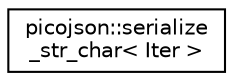 digraph "Graphical Class Hierarchy"
{
  edge [fontname="Helvetica",fontsize="10",labelfontname="Helvetica",labelfontsize="10"];
  node [fontname="Helvetica",fontsize="10",shape=record];
  rankdir="LR";
  Node0 [label="picojson::serialize\l_str_char\< Iter \>",height=0.2,width=0.4,color="black", fillcolor="white", style="filled",URL="$structpicojson_1_1serialize__str__char.html"];
}
